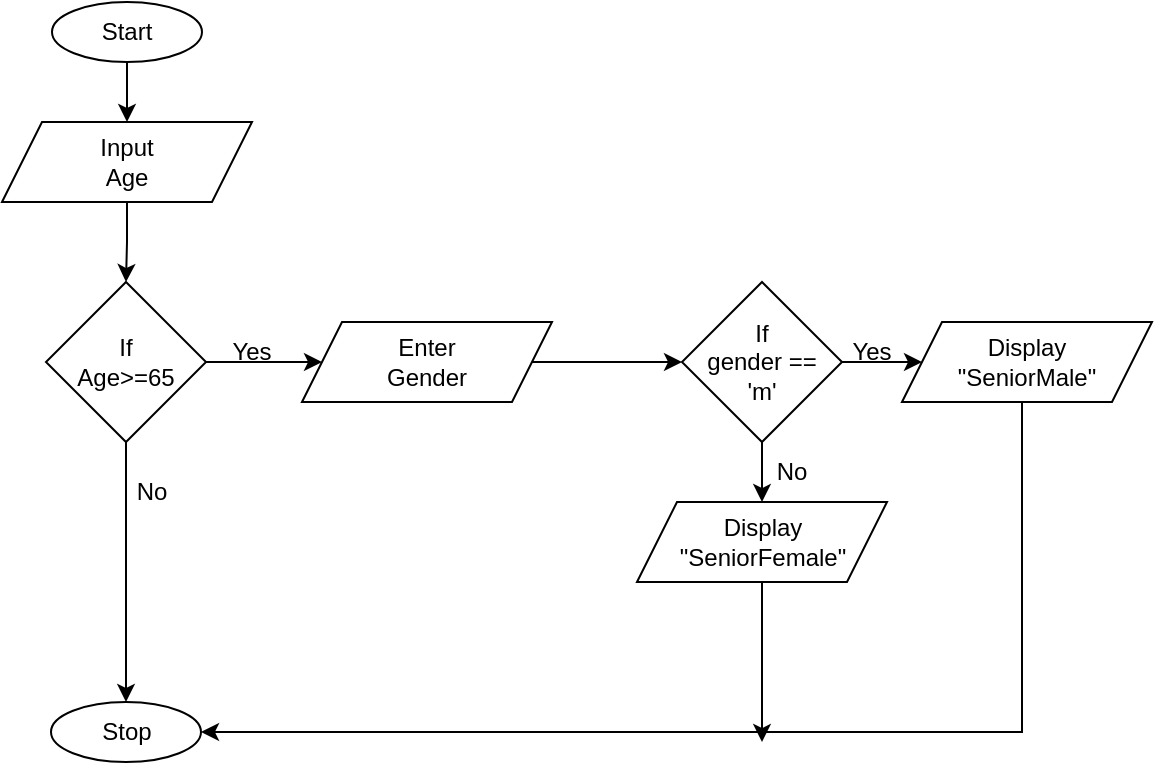<mxfile version="14.1.8" type="device"><diagram id="BrypqUxZmS6EDjv5IfFZ" name="Page-1"><mxGraphModel dx="852" dy="494" grid="1" gridSize="10" guides="1" tooltips="1" connect="1" arrows="1" fold="1" page="1" pageScale="1" pageWidth="850" pageHeight="1100" background="#FFFFFF" math="0" shadow="0"><root><mxCell id="0"/><mxCell id="1" parent="0"/><mxCell id="wieUzbyeG5i0HN3L3z7k-12" style="edgeStyle=orthogonalEdgeStyle;rounded=0;orthogonalLoop=1;jettySize=auto;html=1;exitX=0.5;exitY=1;exitDx=0;exitDy=0;" parent="1" source="wieUzbyeG5i0HN3L3z7k-1" target="wieUzbyeG5i0HN3L3z7k-2" edge="1"><mxGeometry relative="1" as="geometry"/></mxCell><mxCell id="wieUzbyeG5i0HN3L3z7k-1" value="Start" style="ellipse;whiteSpace=wrap;html=1;" parent="1" vertex="1"><mxGeometry x="245" y="70" width="75" height="30" as="geometry"/></mxCell><mxCell id="wieUzbyeG5i0HN3L3z7k-13" style="edgeStyle=orthogonalEdgeStyle;rounded=0;orthogonalLoop=1;jettySize=auto;html=1;exitX=0.5;exitY=1;exitDx=0;exitDy=0;" parent="1" source="wieUzbyeG5i0HN3L3z7k-2" target="wieUzbyeG5i0HN3L3z7k-3" edge="1"><mxGeometry relative="1" as="geometry"/></mxCell><mxCell id="wieUzbyeG5i0HN3L3z7k-2" value="Input&lt;br&gt;Age" style="shape=parallelogram;perimeter=parallelogramPerimeter;whiteSpace=wrap;html=1;fixedSize=1;" parent="1" vertex="1"><mxGeometry x="220" y="130" width="125" height="40" as="geometry"/></mxCell><mxCell id="wieUzbyeG5i0HN3L3z7k-8" style="edgeStyle=orthogonalEdgeStyle;rounded=0;orthogonalLoop=1;jettySize=auto;html=1;exitX=1;exitY=0.5;exitDx=0;exitDy=0;entryX=0;entryY=0.5;entryDx=0;entryDy=0;" parent="1" source="wieUzbyeG5i0HN3L3z7k-3" target="wieUzbyeG5i0HN3L3z7k-7" edge="1"><mxGeometry relative="1" as="geometry"/></mxCell><mxCell id="wieUzbyeG5i0HN3L3z7k-14" style="edgeStyle=orthogonalEdgeStyle;rounded=0;orthogonalLoop=1;jettySize=auto;html=1;exitX=0.5;exitY=1;exitDx=0;exitDy=0;" parent="1" source="wieUzbyeG5i0HN3L3z7k-3" target="wieUzbyeG5i0HN3L3z7k-9" edge="1"><mxGeometry relative="1" as="geometry"/></mxCell><mxCell id="wieUzbyeG5i0HN3L3z7k-3" value="If&lt;br&gt;Age&amp;gt;=65" style="rhombus;whiteSpace=wrap;html=1;" parent="1" vertex="1"><mxGeometry x="242" y="210" width="80" height="80" as="geometry"/></mxCell><mxCell id="wieUzbyeG5i0HN3L3z7k-11" style="edgeStyle=orthogonalEdgeStyle;rounded=0;orthogonalLoop=1;jettySize=auto;html=1;exitX=1;exitY=0.5;exitDx=0;exitDy=0;" parent="1" source="wieUzbyeG5i0HN3L3z7k-7" target="wieUzbyeG5i0HN3L3z7k-10" edge="1"><mxGeometry relative="1" as="geometry"/></mxCell><mxCell id="wieUzbyeG5i0HN3L3z7k-7" value="Enter &lt;br&gt;Gender" style="shape=parallelogram;perimeter=parallelogramPerimeter;whiteSpace=wrap;html=1;fixedSize=1;" parent="1" vertex="1"><mxGeometry x="370" y="230" width="125" height="40" as="geometry"/></mxCell><mxCell id="wieUzbyeG5i0HN3L3z7k-9" value="Stop" style="ellipse;whiteSpace=wrap;html=1;" parent="1" vertex="1"><mxGeometry x="244.5" y="420" width="75" height="30" as="geometry"/></mxCell><mxCell id="wieUzbyeG5i0HN3L3z7k-18" style="edgeStyle=orthogonalEdgeStyle;rounded=0;orthogonalLoop=1;jettySize=auto;html=1;exitX=1;exitY=0.5;exitDx=0;exitDy=0;entryX=0;entryY=0.5;entryDx=0;entryDy=0;" parent="1" source="wieUzbyeG5i0HN3L3z7k-10" target="wieUzbyeG5i0HN3L3z7k-16" edge="1"><mxGeometry relative="1" as="geometry"/></mxCell><mxCell id="wieUzbyeG5i0HN3L3z7k-19" style="edgeStyle=orthogonalEdgeStyle;rounded=0;orthogonalLoop=1;jettySize=auto;html=1;exitX=0.5;exitY=1;exitDx=0;exitDy=0;entryX=0.5;entryY=0;entryDx=0;entryDy=0;" parent="1" source="wieUzbyeG5i0HN3L3z7k-10" target="wieUzbyeG5i0HN3L3z7k-17" edge="1"><mxGeometry relative="1" as="geometry"/></mxCell><mxCell id="wieUzbyeG5i0HN3L3z7k-10" value="If&lt;br&gt;gender ==&lt;br&gt;'m'" style="rhombus;whiteSpace=wrap;html=1;" parent="1" vertex="1"><mxGeometry x="560" y="210" width="80" height="80" as="geometry"/></mxCell><mxCell id="wieUzbyeG5i0HN3L3z7k-25" style="edgeStyle=orthogonalEdgeStyle;rounded=0;orthogonalLoop=1;jettySize=auto;html=1;entryX=1;entryY=0.5;entryDx=0;entryDy=0;" parent="1" source="wieUzbyeG5i0HN3L3z7k-16" target="wieUzbyeG5i0HN3L3z7k-9" edge="1"><mxGeometry relative="1" as="geometry"><Array as="points"><mxPoint x="730" y="435"/></Array></mxGeometry></mxCell><mxCell id="wieUzbyeG5i0HN3L3z7k-16" value="Display&lt;br&gt;&quot;SeniorMale&quot;" style="shape=parallelogram;perimeter=parallelogramPerimeter;whiteSpace=wrap;html=1;fixedSize=1;" parent="1" vertex="1"><mxGeometry x="670" y="230" width="125" height="40" as="geometry"/></mxCell><mxCell id="wieUzbyeG5i0HN3L3z7k-27" style="edgeStyle=orthogonalEdgeStyle;rounded=0;orthogonalLoop=1;jettySize=auto;html=1;exitX=0.5;exitY=1;exitDx=0;exitDy=0;" parent="1" source="wieUzbyeG5i0HN3L3z7k-17" edge="1"><mxGeometry relative="1" as="geometry"><mxPoint x="600" y="440" as="targetPoint"/></mxGeometry></mxCell><mxCell id="wieUzbyeG5i0HN3L3z7k-17" value="Display&lt;br&gt;&quot;SeniorFemale&quot;" style="shape=parallelogram;perimeter=parallelogramPerimeter;whiteSpace=wrap;html=1;fixedSize=1;" parent="1" vertex="1"><mxGeometry x="537.5" y="320" width="125" height="40" as="geometry"/></mxCell><mxCell id="wieUzbyeG5i0HN3L3z7k-20" value="Yes" style="text;html=1;strokeColor=none;fillColor=none;align=center;verticalAlign=middle;whiteSpace=wrap;rounded=0;" parent="1" vertex="1"><mxGeometry x="330" y="240" width="30" height="10" as="geometry"/></mxCell><mxCell id="wieUzbyeG5i0HN3L3z7k-21" value="Yes" style="text;html=1;strokeColor=none;fillColor=none;align=center;verticalAlign=middle;whiteSpace=wrap;rounded=0;" parent="1" vertex="1"><mxGeometry x="640" y="240" width="30" height="10" as="geometry"/></mxCell><mxCell id="wieUzbyeG5i0HN3L3z7k-22" value="No" style="text;html=1;strokeColor=none;fillColor=none;align=center;verticalAlign=middle;whiteSpace=wrap;rounded=0;" parent="1" vertex="1"><mxGeometry x="280" y="310" width="30" height="10" as="geometry"/></mxCell><mxCell id="wieUzbyeG5i0HN3L3z7k-24" value="No" style="text;html=1;strokeColor=none;fillColor=none;align=center;verticalAlign=middle;whiteSpace=wrap;rounded=0;" parent="1" vertex="1"><mxGeometry x="600" y="300" width="30" height="10" as="geometry"/></mxCell></root></mxGraphModel></diagram></mxfile>